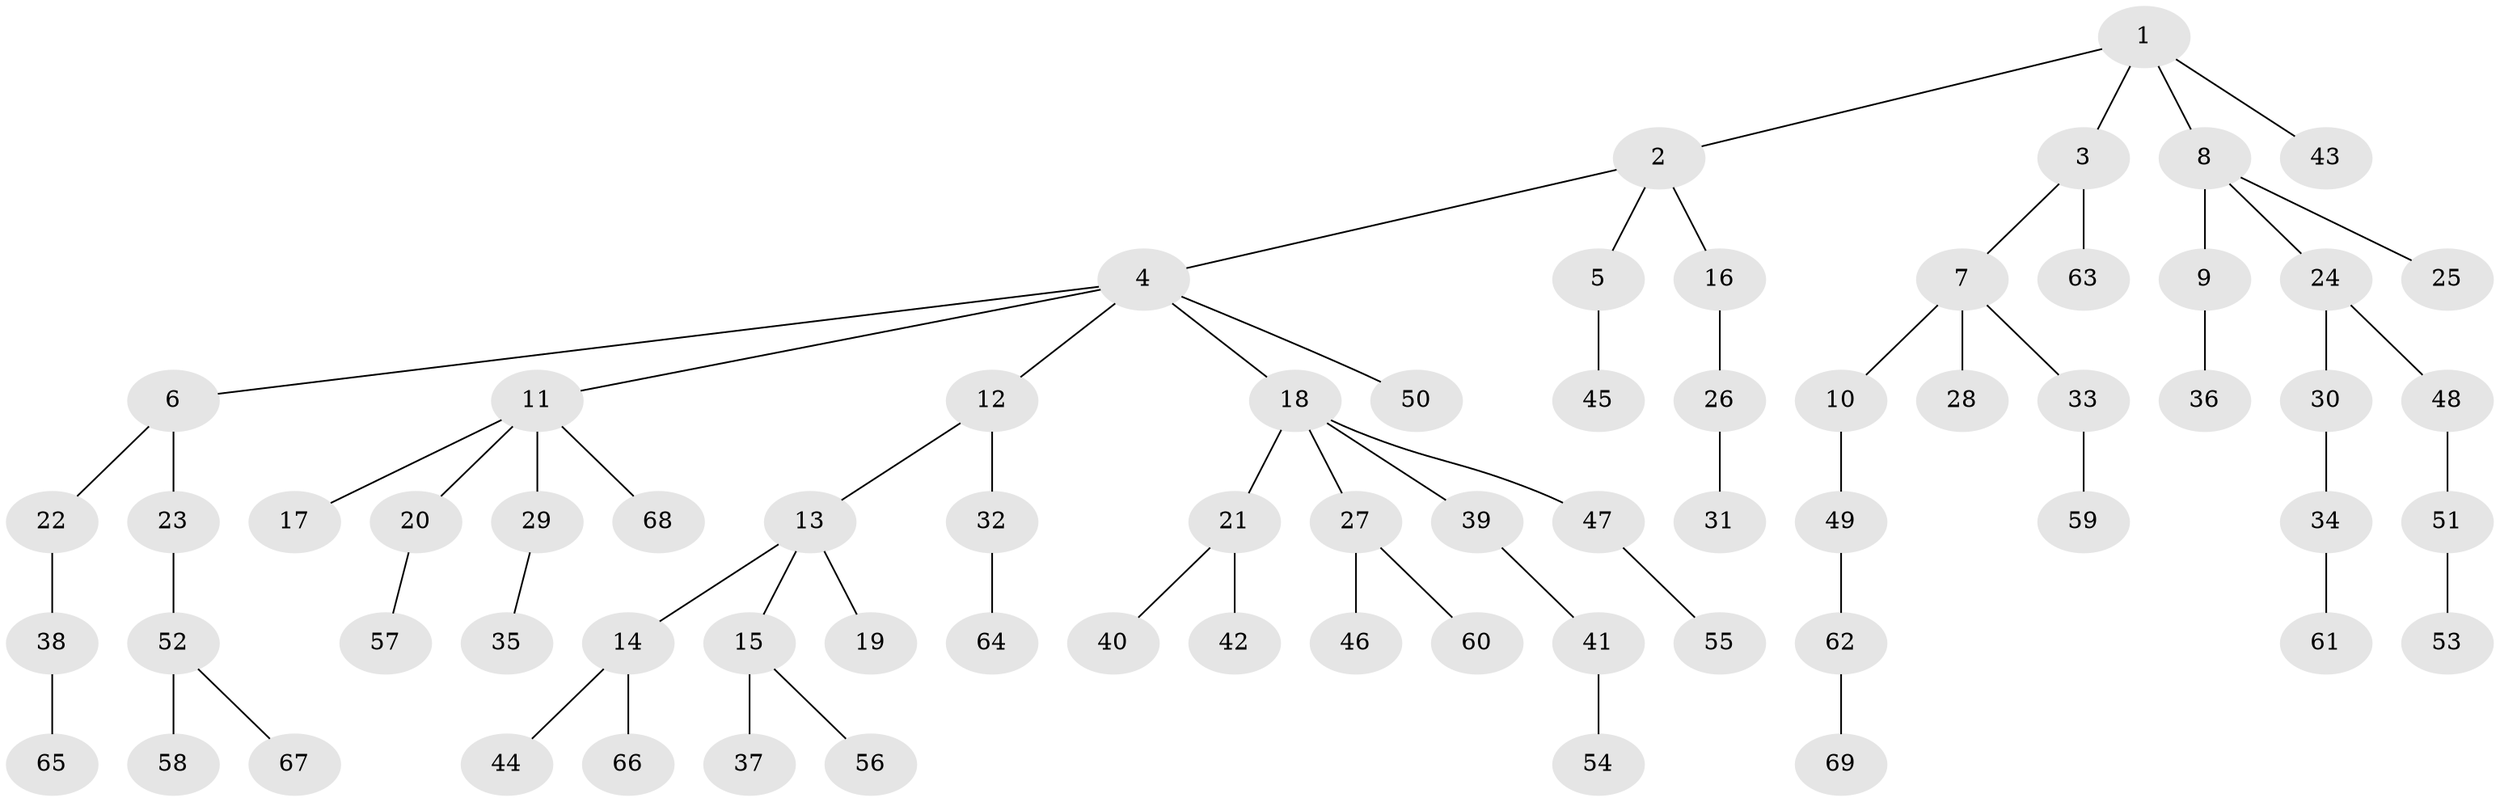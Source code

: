 // Generated by graph-tools (version 1.1) at 2025/26/03/09/25 03:26:25]
// undirected, 69 vertices, 68 edges
graph export_dot {
graph [start="1"]
  node [color=gray90,style=filled];
  1;
  2;
  3;
  4;
  5;
  6;
  7;
  8;
  9;
  10;
  11;
  12;
  13;
  14;
  15;
  16;
  17;
  18;
  19;
  20;
  21;
  22;
  23;
  24;
  25;
  26;
  27;
  28;
  29;
  30;
  31;
  32;
  33;
  34;
  35;
  36;
  37;
  38;
  39;
  40;
  41;
  42;
  43;
  44;
  45;
  46;
  47;
  48;
  49;
  50;
  51;
  52;
  53;
  54;
  55;
  56;
  57;
  58;
  59;
  60;
  61;
  62;
  63;
  64;
  65;
  66;
  67;
  68;
  69;
  1 -- 2;
  1 -- 3;
  1 -- 8;
  1 -- 43;
  2 -- 4;
  2 -- 5;
  2 -- 16;
  3 -- 7;
  3 -- 63;
  4 -- 6;
  4 -- 11;
  4 -- 12;
  4 -- 18;
  4 -- 50;
  5 -- 45;
  6 -- 22;
  6 -- 23;
  7 -- 10;
  7 -- 28;
  7 -- 33;
  8 -- 9;
  8 -- 24;
  8 -- 25;
  9 -- 36;
  10 -- 49;
  11 -- 17;
  11 -- 20;
  11 -- 29;
  11 -- 68;
  12 -- 13;
  12 -- 32;
  13 -- 14;
  13 -- 15;
  13 -- 19;
  14 -- 44;
  14 -- 66;
  15 -- 37;
  15 -- 56;
  16 -- 26;
  18 -- 21;
  18 -- 27;
  18 -- 39;
  18 -- 47;
  20 -- 57;
  21 -- 40;
  21 -- 42;
  22 -- 38;
  23 -- 52;
  24 -- 30;
  24 -- 48;
  26 -- 31;
  27 -- 46;
  27 -- 60;
  29 -- 35;
  30 -- 34;
  32 -- 64;
  33 -- 59;
  34 -- 61;
  38 -- 65;
  39 -- 41;
  41 -- 54;
  47 -- 55;
  48 -- 51;
  49 -- 62;
  51 -- 53;
  52 -- 58;
  52 -- 67;
  62 -- 69;
}
